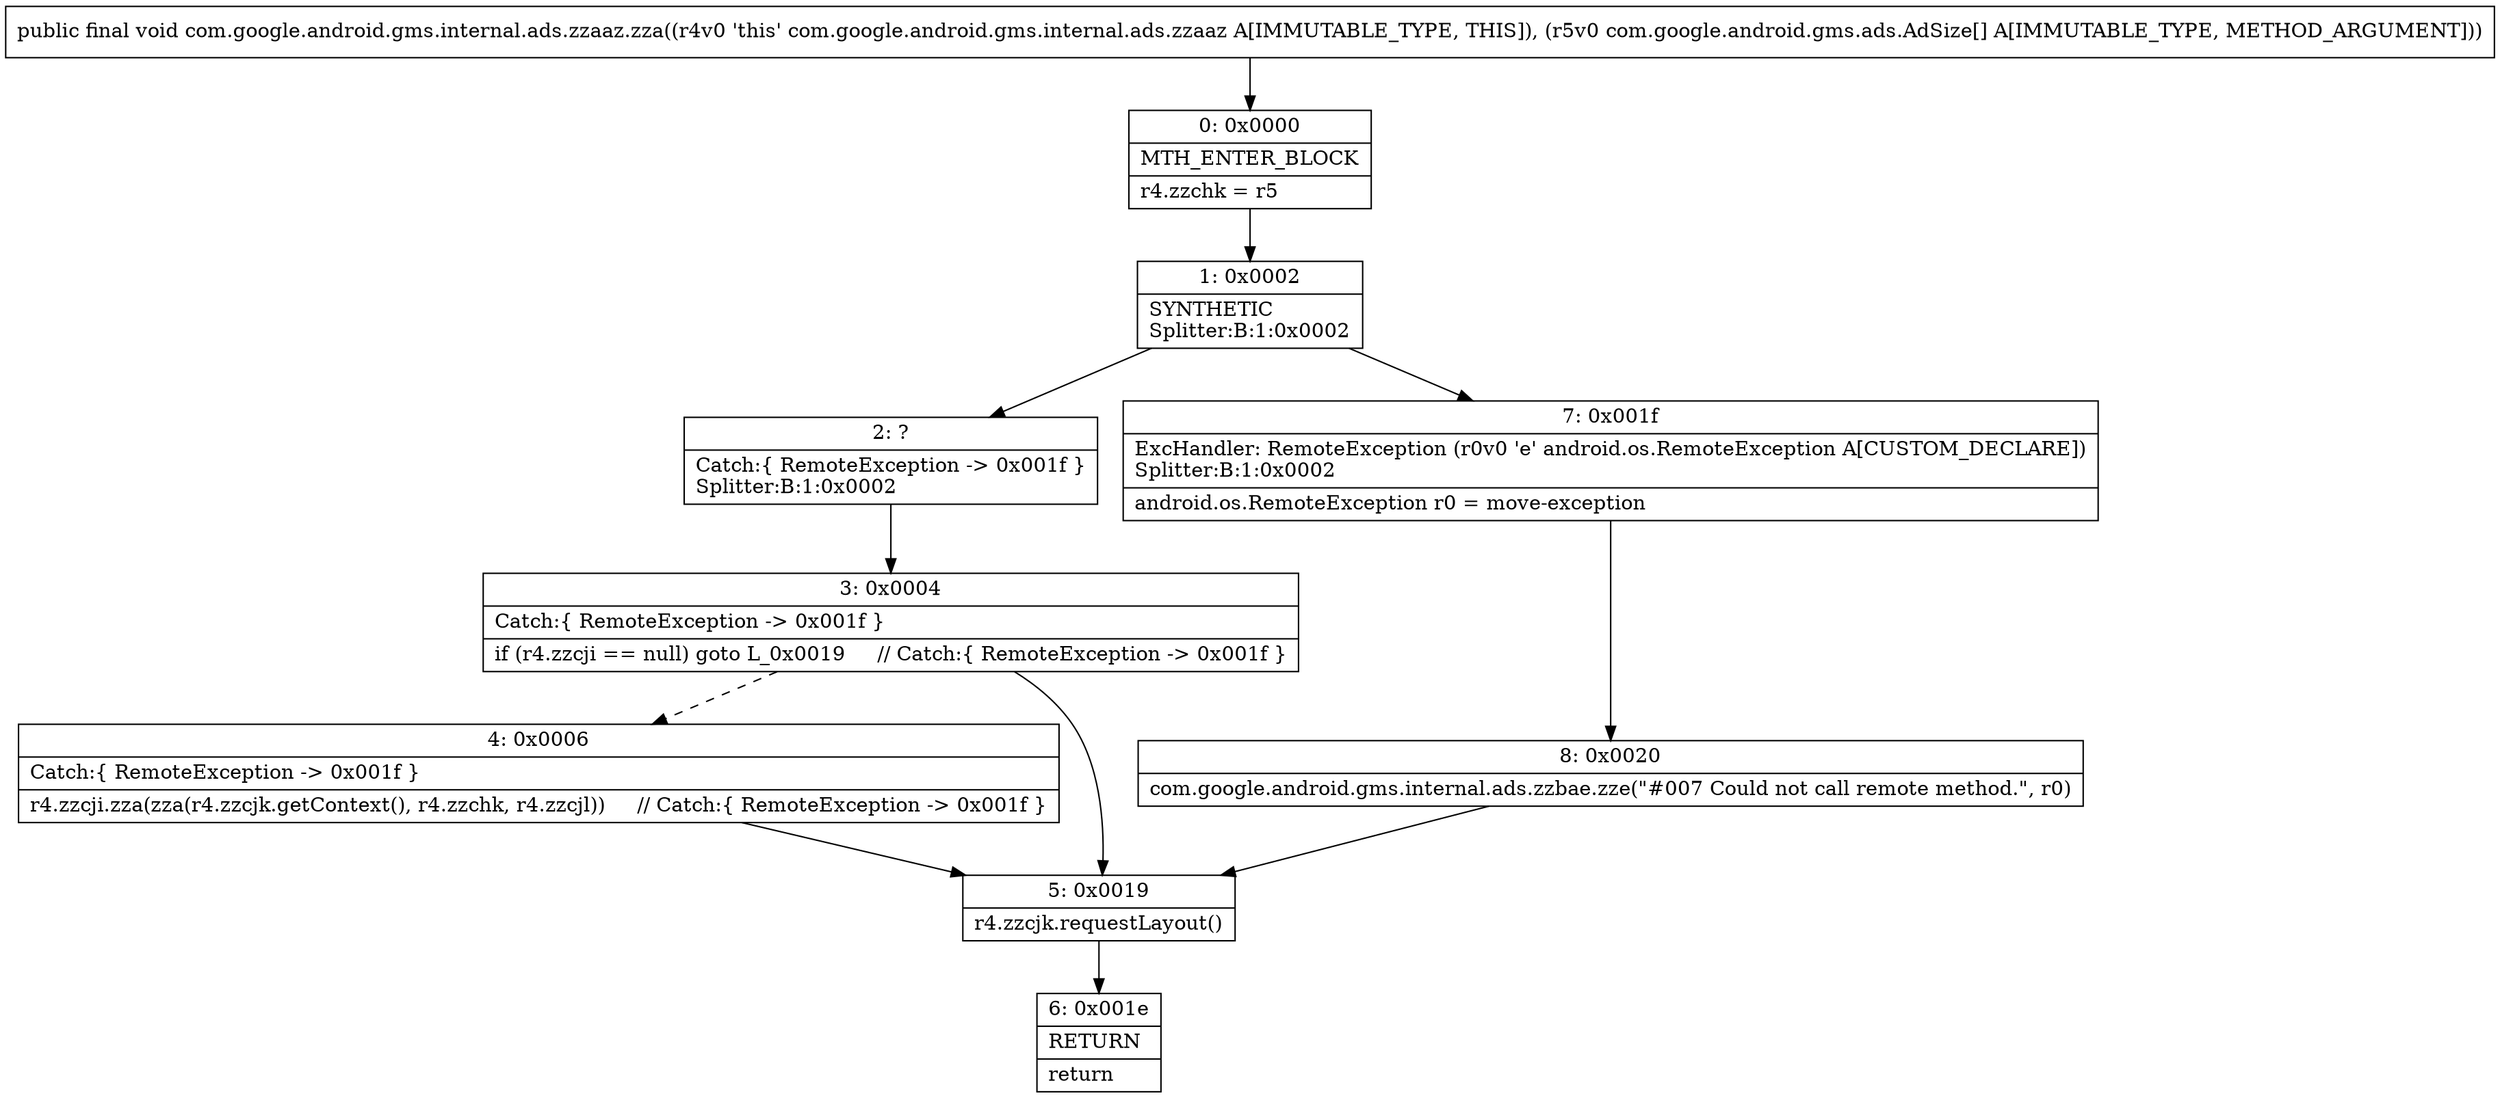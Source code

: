 digraph "CFG forcom.google.android.gms.internal.ads.zzaaz.zza([Lcom\/google\/android\/gms\/ads\/AdSize;)V" {
Node_0 [shape=record,label="{0\:\ 0x0000|MTH_ENTER_BLOCK\l|r4.zzchk = r5\l}"];
Node_1 [shape=record,label="{1\:\ 0x0002|SYNTHETIC\lSplitter:B:1:0x0002\l}"];
Node_2 [shape=record,label="{2\:\ ?|Catch:\{ RemoteException \-\> 0x001f \}\lSplitter:B:1:0x0002\l}"];
Node_3 [shape=record,label="{3\:\ 0x0004|Catch:\{ RemoteException \-\> 0x001f \}\l|if (r4.zzcji == null) goto L_0x0019     \/\/ Catch:\{ RemoteException \-\> 0x001f \}\l}"];
Node_4 [shape=record,label="{4\:\ 0x0006|Catch:\{ RemoteException \-\> 0x001f \}\l|r4.zzcji.zza(zza(r4.zzcjk.getContext(), r4.zzchk, r4.zzcjl))     \/\/ Catch:\{ RemoteException \-\> 0x001f \}\l}"];
Node_5 [shape=record,label="{5\:\ 0x0019|r4.zzcjk.requestLayout()\l}"];
Node_6 [shape=record,label="{6\:\ 0x001e|RETURN\l|return\l}"];
Node_7 [shape=record,label="{7\:\ 0x001f|ExcHandler: RemoteException (r0v0 'e' android.os.RemoteException A[CUSTOM_DECLARE])\lSplitter:B:1:0x0002\l|android.os.RemoteException r0 = move\-exception\l}"];
Node_8 [shape=record,label="{8\:\ 0x0020|com.google.android.gms.internal.ads.zzbae.zze(\"#007 Could not call remote method.\", r0)\l}"];
MethodNode[shape=record,label="{public final void com.google.android.gms.internal.ads.zzaaz.zza((r4v0 'this' com.google.android.gms.internal.ads.zzaaz A[IMMUTABLE_TYPE, THIS]), (r5v0 com.google.android.gms.ads.AdSize[] A[IMMUTABLE_TYPE, METHOD_ARGUMENT])) }"];
MethodNode -> Node_0;
Node_0 -> Node_1;
Node_1 -> Node_2;
Node_1 -> Node_7;
Node_2 -> Node_3;
Node_3 -> Node_4[style=dashed];
Node_3 -> Node_5;
Node_4 -> Node_5;
Node_5 -> Node_6;
Node_7 -> Node_8;
Node_8 -> Node_5;
}


